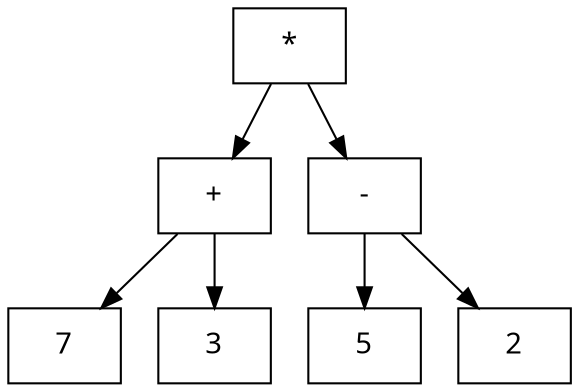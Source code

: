 digraph grammar_tree {
edge [fontname="SimHei"];
node [shape=box, fontname="SimHei"];    "0" [label="*"];
    "1" [label="+"];
    "2" [label="7"];
    "3" [label="3"];
    "4" [label="-"];
    "5" [label="5"];
    "6" [label="2"];
    "0" -> "1";
    "1" -> "2";
    "1" -> "3";
    "0" -> "4";
    "4" -> "5";
    "4" -> "6";
}